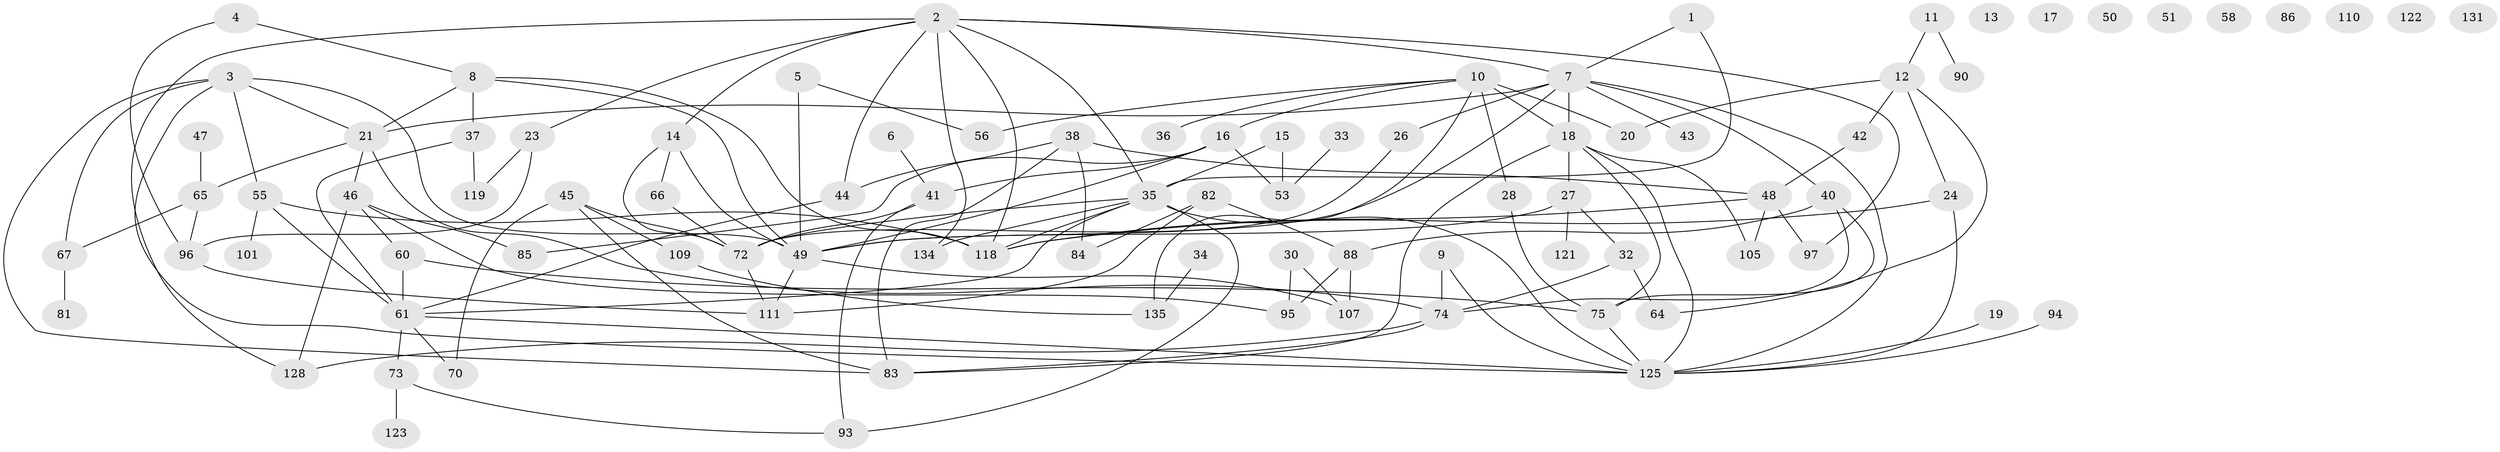 // original degree distribution, {2: 0.26666666666666666, 7: 0.007407407407407408, 6: 0.044444444444444446, 3: 0.23703703703703705, 1: 0.16296296296296298, 5: 0.08888888888888889, 0: 0.06666666666666667, 4: 0.1111111111111111, 9: 0.007407407407407408, 8: 0.007407407407407408}
// Generated by graph-tools (version 1.1) at 2025/41/03/06/25 10:41:25]
// undirected, 90 vertices, 140 edges
graph export_dot {
graph [start="1"]
  node [color=gray90,style=filled];
  1;
  2 [super="+39"];
  3;
  4 [super="+29"];
  5 [super="+31"];
  6;
  7 [super="+25"];
  8 [super="+69"];
  9;
  10 [super="+54"];
  11 [super="+78"];
  12 [super="+59"];
  13;
  14 [super="+79"];
  15;
  16 [super="+22"];
  17;
  18 [super="+87"];
  19;
  20 [super="+120"];
  21;
  23;
  24 [super="+52"];
  26 [super="+63"];
  27;
  28 [super="+99"];
  30;
  32 [super="+71"];
  33;
  34;
  35 [super="+117"];
  36;
  37 [super="+108"];
  38 [super="+124"];
  40 [super="+89"];
  41 [super="+62"];
  42 [super="+127"];
  43;
  44;
  45 [super="+115"];
  46 [super="+106"];
  47;
  48 [super="+57"];
  49 [super="+113"];
  50;
  51;
  53 [super="+92"];
  55 [super="+91"];
  56 [super="+114"];
  58;
  60 [super="+116"];
  61 [super="+68"];
  64 [super="+112"];
  65 [super="+80"];
  66;
  67;
  70;
  72 [super="+77"];
  73;
  74 [super="+98"];
  75 [super="+76"];
  81;
  82 [super="+100"];
  83;
  84;
  85;
  86;
  88 [super="+130"];
  90;
  93 [super="+104"];
  94;
  95;
  96 [super="+103"];
  97 [super="+102"];
  101;
  105;
  107 [super="+126"];
  109;
  110;
  111 [super="+129"];
  118;
  119 [super="+133"];
  121;
  122;
  123;
  125 [super="+132"];
  128;
  131;
  134;
  135;
  1 -- 7;
  1 -- 35;
  2 -- 23;
  2 -- 44;
  2 -- 134;
  2 -- 128;
  2 -- 35;
  2 -- 118;
  2 -- 97;
  2 -- 7;
  2 -- 14;
  3 -- 21;
  3 -- 49;
  3 -- 55;
  3 -- 67;
  3 -- 83;
  3 -- 125;
  4 -- 8;
  4 -- 96;
  5 -- 56;
  5 -- 49;
  6 -- 41;
  7 -- 21;
  7 -- 40;
  7 -- 49;
  7 -- 18;
  7 -- 26;
  7 -- 43;
  7 -- 125;
  8 -- 49;
  8 -- 21;
  8 -- 118;
  8 -- 37;
  9 -- 74;
  9 -- 125;
  10 -- 18;
  10 -- 135;
  10 -- 16;
  10 -- 36;
  10 -- 56;
  10 -- 28;
  10 -- 20;
  11 -- 90;
  11 -- 12;
  12 -- 64;
  12 -- 20;
  12 -- 24;
  12 -- 42;
  14 -- 49;
  14 -- 66;
  14 -- 72;
  15 -- 53;
  15 -- 35;
  16 -- 49;
  16 -- 53;
  16 -- 85;
  16 -- 41;
  18 -- 83;
  18 -- 105;
  18 -- 125;
  18 -- 75;
  18 -- 27;
  19 -- 125;
  21 -- 74;
  21 -- 46;
  21 -- 65;
  23 -- 119;
  23 -- 96;
  24 -- 118;
  24 -- 125;
  26 -- 72;
  27 -- 49;
  27 -- 121;
  27 -- 32;
  28 -- 75;
  30 -- 95;
  30 -- 107;
  32 -- 74;
  32 -- 64;
  33 -- 53;
  34 -- 135;
  35 -- 61;
  35 -- 93;
  35 -- 125;
  35 -- 134;
  35 -- 118;
  35 -- 72;
  37 -- 61;
  37 -- 119;
  38 -- 48;
  38 -- 83;
  38 -- 44;
  38 -- 84;
  40 -- 88;
  40 -- 74;
  40 -- 75;
  41 -- 93;
  41 -- 72;
  42 -- 48;
  44 -- 61;
  45 -- 70;
  45 -- 83;
  45 -- 109;
  45 -- 72;
  46 -- 95;
  46 -- 128;
  46 -- 85;
  46 -- 60;
  47 -- 65;
  48 -- 97;
  48 -- 105;
  48 -- 118;
  49 -- 107;
  49 -- 111;
  55 -- 101;
  55 -- 118;
  55 -- 61;
  60 -- 61;
  60 -- 75;
  61 -- 70;
  61 -- 125;
  61 -- 73;
  65 -- 96;
  65 -- 67;
  66 -- 72;
  67 -- 81;
  72 -- 111;
  73 -- 123;
  73 -- 93;
  74 -- 128;
  74 -- 83;
  75 -- 125;
  82 -- 84;
  82 -- 88;
  82 -- 111;
  88 -- 107;
  88 -- 95;
  94 -- 125;
  96 -- 111;
  109 -- 135;
}
